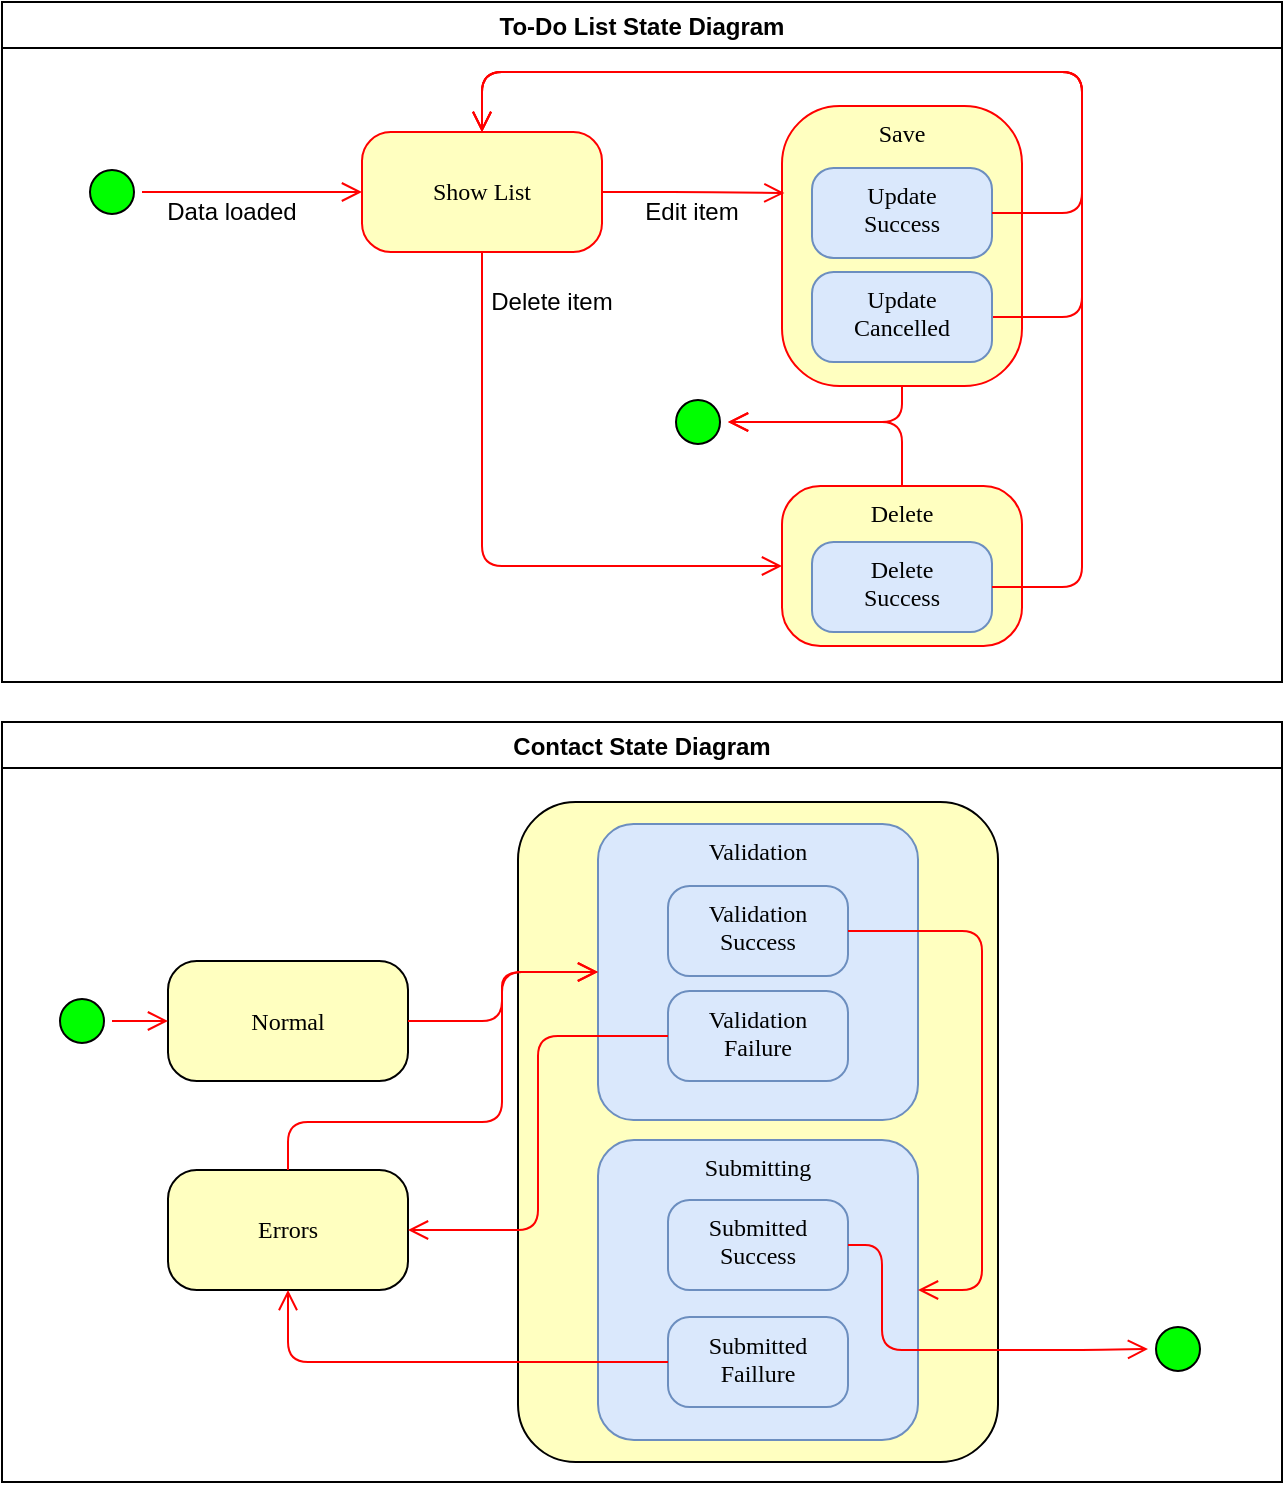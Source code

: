 <mxfile version="26.0.7">
  <diagram name="Page-1" id="58cdce13-f638-feb5-8d6f-7d28b1aa9fa0">
    <mxGraphModel dx="1036" dy="751" grid="1" gridSize="10" guides="1" tooltips="1" connect="1" arrows="1" fold="1" page="1" pageScale="1" pageWidth="1100" pageHeight="850" background="none" math="0" shadow="0">
      <root>
        <mxCell id="0" />
        <mxCell id="1" parent="0" />
        <mxCell id="382b91b5511bd0f7-1" value="" style="ellipse;html=1;shape=startState;fillColor=light-dark(#00ff00, #ededed);strokeColor=default;rounded=1;shadow=0;comic=0;labelBackgroundColor=none;fontFamily=Verdana;fontSize=12;fontColor=#000000;align=center;direction=south;" parent="1" vertex="1">
          <mxGeometry x="130" y="120" width="30" height="30" as="geometry" />
        </mxCell>
        <mxCell id="382b91b5511bd0f7-6" value="Show List" style="rounded=1;whiteSpace=wrap;html=1;arcSize=24;fillColor=#ffffc0;strokeColor=#ff0000;shadow=0;comic=0;labelBackgroundColor=none;fontFamily=Verdana;fontSize=12;fontColor=#000000;align=center;" parent="1" vertex="1">
          <mxGeometry x="270" y="105" width="120" height="60" as="geometry" />
        </mxCell>
        <mxCell id="2a3bc250acf0617d-9" style="edgeStyle=orthogonalEdgeStyle;html=1;labelBackgroundColor=none;endArrow=open;endSize=8;strokeColor=#ff0000;fontFamily=Verdana;fontSize=12;align=left;" parent="1" source="382b91b5511bd0f7-1" target="382b91b5511bd0f7-6" edge="1">
          <mxGeometry relative="1" as="geometry" />
        </mxCell>
        <mxCell id="g83DrFT-0k21BZuROjUB-3" value="Save" style="rounded=1;whiteSpace=wrap;html=1;arcSize=24;fillColor=#ffffc0;strokeColor=#ff0000;shadow=0;comic=0;labelBackgroundColor=none;fontFamily=Verdana;fontSize=12;fontColor=#000000;align=center;verticalAlign=top;" vertex="1" parent="1">
          <mxGeometry x="480" y="92" width="120" height="140" as="geometry" />
        </mxCell>
        <mxCell id="g83DrFT-0k21BZuROjUB-4" value="Data loaded" style="text;html=1;align=center;verticalAlign=middle;whiteSpace=wrap;rounded=0;" vertex="1" parent="1">
          <mxGeometry x="170" y="130" width="70" height="30" as="geometry" />
        </mxCell>
        <mxCell id="g83DrFT-0k21BZuROjUB-5" value="Edit item" style="text;html=1;align=center;verticalAlign=middle;whiteSpace=wrap;rounded=0;" vertex="1" parent="1">
          <mxGeometry x="400" y="130" width="70" height="30" as="geometry" />
        </mxCell>
        <mxCell id="g83DrFT-0k21BZuROjUB-6" style="edgeStyle=orthogonalEdgeStyle;html=1;labelBackgroundColor=none;endArrow=open;endSize=8;strokeColor=#ff0000;fontFamily=Verdana;fontSize=12;align=left;exitX=1;exitY=0.5;exitDx=0;exitDy=0;entryX=0.01;entryY=0.311;entryDx=0;entryDy=0;entryPerimeter=0;" edge="1" parent="1" source="382b91b5511bd0f7-6" target="g83DrFT-0k21BZuROjUB-3">
          <mxGeometry relative="1" as="geometry">
            <mxPoint x="400" y="175" as="sourcePoint" />
            <mxPoint x="480" y="135" as="targetPoint" />
          </mxGeometry>
        </mxCell>
        <mxCell id="g83DrFT-0k21BZuROjUB-9" value="Update&lt;div&gt;Success&lt;/div&gt;" style="rounded=1;whiteSpace=wrap;html=1;arcSize=24;fillColor=#dae8fc;strokeColor=#6c8ebf;shadow=0;comic=0;labelBackgroundColor=none;fontFamily=Verdana;fontSize=12;align=center;verticalAlign=top;" vertex="1" parent="1">
          <mxGeometry x="495" y="123" width="90" height="45" as="geometry" />
        </mxCell>
        <mxCell id="g83DrFT-0k21BZuROjUB-10" style="edgeStyle=orthogonalEdgeStyle;html=1;labelBackgroundColor=none;endArrow=open;endSize=8;strokeColor=#ff0000;fontFamily=Verdana;fontSize=12;align=left;exitX=1;exitY=0.5;exitDx=0;exitDy=0;entryX=0.5;entryY=0;entryDx=0;entryDy=0;" edge="1" parent="1" source="g83DrFT-0k21BZuROjUB-9" target="382b91b5511bd0f7-6">
          <mxGeometry relative="1" as="geometry">
            <mxPoint x="600" y="134.5" as="sourcePoint" />
            <mxPoint x="710" y="134.5" as="targetPoint" />
            <Array as="points">
              <mxPoint x="630" y="146" />
              <mxPoint x="630" y="75" />
              <mxPoint x="330" y="75" />
            </Array>
          </mxGeometry>
        </mxCell>
        <mxCell id="g83DrFT-0k21BZuROjUB-11" style="edgeStyle=orthogonalEdgeStyle;html=1;labelBackgroundColor=none;endArrow=open;endSize=8;strokeColor=#ff0000;fontFamily=Verdana;fontSize=12;align=left;entryX=0.5;entryY=0;entryDx=0;entryDy=0;exitX=1;exitY=0.5;exitDx=0;exitDy=0;" edge="1" parent="1" source="g83DrFT-0k21BZuROjUB-16" target="382b91b5511bd0f7-6">
          <mxGeometry relative="1" as="geometry">
            <mxPoint x="600" y="224.5" as="sourcePoint" />
            <mxPoint x="710" y="224.5" as="targetPoint" />
            <Array as="points">
              <mxPoint x="630" y="198" />
              <mxPoint x="630" y="75" />
              <mxPoint x="330" y="75" />
            </Array>
          </mxGeometry>
        </mxCell>
        <mxCell id="g83DrFT-0k21BZuROjUB-13" value="Delete" style="rounded=1;whiteSpace=wrap;html=1;arcSize=24;fillColor=#ffffc0;strokeColor=#ff0000;shadow=0;comic=0;labelBackgroundColor=none;fontFamily=Verdana;fontSize=12;fontColor=#000000;align=center;verticalAlign=top;" vertex="1" parent="1">
          <mxGeometry x="480" y="282" width="120" height="80" as="geometry" />
        </mxCell>
        <mxCell id="g83DrFT-0k21BZuROjUB-14" value="Delete&lt;div&gt;Success&lt;/div&gt;" style="rounded=1;whiteSpace=wrap;html=1;arcSize=24;fillColor=#dae8fc;strokeColor=#6c8ebf;shadow=0;comic=0;labelBackgroundColor=none;fontFamily=Verdana;fontSize=12;align=center;verticalAlign=top;" vertex="1" parent="1">
          <mxGeometry x="495" y="310" width="90" height="45" as="geometry" />
        </mxCell>
        <mxCell id="g83DrFT-0k21BZuROjUB-15" style="edgeStyle=orthogonalEdgeStyle;html=1;labelBackgroundColor=none;endArrow=open;endSize=8;strokeColor=#ff0000;fontFamily=Verdana;fontSize=12;align=left;exitX=0.5;exitY=1;exitDx=0;exitDy=0;entryX=0;entryY=0.5;entryDx=0;entryDy=0;" edge="1" parent="1" source="382b91b5511bd0f7-6" target="g83DrFT-0k21BZuROjUB-13">
          <mxGeometry relative="1" as="geometry">
            <mxPoint x="400" y="165" as="sourcePoint" />
            <mxPoint x="490" y="165" as="targetPoint" />
          </mxGeometry>
        </mxCell>
        <mxCell id="g83DrFT-0k21BZuROjUB-16" value="Update&lt;div&gt;Cancelled&lt;/div&gt;" style="rounded=1;whiteSpace=wrap;html=1;arcSize=24;fillColor=#dae8fc;strokeColor=#6c8ebf;shadow=0;comic=0;labelBackgroundColor=none;fontFamily=Verdana;fontSize=12;align=center;verticalAlign=top;" vertex="1" parent="1">
          <mxGeometry x="495" y="175" width="90" height="45" as="geometry" />
        </mxCell>
        <mxCell id="g83DrFT-0k21BZuROjUB-17" value="Delete item" style="text;html=1;align=center;verticalAlign=middle;whiteSpace=wrap;rounded=0;" vertex="1" parent="1">
          <mxGeometry x="330" y="175" width="70" height="30" as="geometry" />
        </mxCell>
        <mxCell id="g83DrFT-0k21BZuROjUB-19" style="edgeStyle=orthogonalEdgeStyle;html=1;labelBackgroundColor=none;endArrow=open;endSize=8;strokeColor=#ff0000;fontFamily=Verdana;fontSize=12;align=left;exitX=0.5;exitY=1;exitDx=0;exitDy=0;" edge="1" parent="1" source="g83DrFT-0k21BZuROjUB-3" target="g83DrFT-0k21BZuROjUB-18">
          <mxGeometry relative="1" as="geometry">
            <mxPoint x="520" y="259.5" as="sourcePoint" />
            <mxPoint x="690" y="250" as="targetPoint" />
            <Array as="points">
              <mxPoint x="540" y="250" />
            </Array>
          </mxGeometry>
        </mxCell>
        <mxCell id="g83DrFT-0k21BZuROjUB-22" style="edgeStyle=orthogonalEdgeStyle;html=1;labelBackgroundColor=none;endArrow=open;endSize=8;strokeColor=#ff0000;fontFamily=Verdana;fontSize=12;align=left;exitX=0.5;exitY=0;exitDx=0;exitDy=0;entryX=0.5;entryY=0;entryDx=0;entryDy=0;" edge="1" parent="1" source="g83DrFT-0k21BZuROjUB-13" target="g83DrFT-0k21BZuROjUB-18">
          <mxGeometry relative="1" as="geometry">
            <mxPoint x="550" y="177" as="sourcePoint" />
            <mxPoint x="540" y="244" as="targetPoint" />
            <Array as="points">
              <mxPoint x="540" y="250" />
            </Array>
          </mxGeometry>
        </mxCell>
        <mxCell id="g83DrFT-0k21BZuROjUB-23" style="edgeStyle=orthogonalEdgeStyle;html=1;labelBackgroundColor=none;endArrow=open;endSize=8;strokeColor=#ff0000;fontFamily=Verdana;fontSize=12;align=left;entryX=0.5;entryY=0;entryDx=0;entryDy=0;exitX=1;exitY=0.5;exitDx=0;exitDy=0;" edge="1" parent="1" source="g83DrFT-0k21BZuROjUB-14" target="382b91b5511bd0f7-6">
          <mxGeometry relative="1" as="geometry">
            <mxPoint x="595" y="208" as="sourcePoint" />
            <mxPoint x="340" y="115" as="targetPoint" />
            <Array as="points">
              <mxPoint x="630" y="333" />
              <mxPoint x="630" y="75" />
              <mxPoint x="330" y="75" />
            </Array>
          </mxGeometry>
        </mxCell>
        <mxCell id="g83DrFT-0k21BZuROjUB-24" value="To-Do List State Diagram" style="swimlane;" vertex="1" parent="1">
          <mxGeometry x="90" y="40" width="640" height="340" as="geometry">
            <mxRectangle x="430" y="190" width="90" height="30" as="alternateBounds" />
          </mxGeometry>
        </mxCell>
        <mxCell id="g83DrFT-0k21BZuROjUB-18" value="" style="ellipse;html=1;shape=startState;fillColor=light-dark(#00ff00, #ededed);strokeColor=default;rounded=1;shadow=0;comic=0;labelBackgroundColor=none;fontFamily=Verdana;fontSize=12;fontColor=#000000;align=center;direction=south;perimeterSpacing=0;" vertex="1" parent="g83DrFT-0k21BZuROjUB-24">
          <mxGeometry x="333" y="195" width="30" height="30" as="geometry" />
        </mxCell>
        <mxCell id="g83DrFT-0k21BZuROjUB-25" value="Contact State Diagram" style="swimlane;" vertex="1" parent="1">
          <mxGeometry x="90" y="400" width="640" height="380" as="geometry">
            <mxRectangle x="430" y="190" width="90" height="30" as="alternateBounds" />
          </mxGeometry>
        </mxCell>
        <mxCell id="g83DrFT-0k21BZuROjUB-59" value="" style="rounded=1;whiteSpace=wrap;html=1;arcSize=12;fillColor=#ffffc0;strokeColor=#000000;shadow=0;comic=0;labelBackgroundColor=none;fontFamily=Verdana;fontSize=12;fontColor=#000000;align=center;" vertex="1" parent="g83DrFT-0k21BZuROjUB-25">
          <mxGeometry x="258" y="40" width="240" height="330" as="geometry" />
        </mxCell>
        <mxCell id="g83DrFT-0k21BZuROjUB-58" value="Submitting" style="rounded=1;whiteSpace=wrap;html=1;arcSize=12;fillColor=#dae8fc;strokeColor=#6c8ebf;shadow=0;comic=0;labelBackgroundColor=none;fontFamily=Verdana;fontSize=12;align=center;verticalAlign=top;" vertex="1" parent="g83DrFT-0k21BZuROjUB-25">
          <mxGeometry x="298" y="209" width="160" height="150" as="geometry" />
        </mxCell>
        <mxCell id="g83DrFT-0k21BZuROjUB-26" value="" style="ellipse;html=1;shape=startState;fillColor=light-dark(#00ff00, #ededed);strokeColor=default;rounded=1;shadow=0;comic=0;labelBackgroundColor=none;fontFamily=Verdana;fontSize=12;fontColor=#000000;align=center;direction=south;" vertex="1" parent="g83DrFT-0k21BZuROjUB-25">
          <mxGeometry x="25" y="134.5" width="30" height="30" as="geometry" />
        </mxCell>
        <mxCell id="g83DrFT-0k21BZuROjUB-27" value="Normal" style="rounded=1;whiteSpace=wrap;html=1;arcSize=24;fillColor=#ffffc0;strokeColor=#000000;shadow=0;comic=0;labelBackgroundColor=none;fontFamily=Verdana;fontSize=12;fontColor=#000000;align=center;" vertex="1" parent="g83DrFT-0k21BZuROjUB-25">
          <mxGeometry x="83" y="119.5" width="120" height="60" as="geometry" />
        </mxCell>
        <mxCell id="g83DrFT-0k21BZuROjUB-28" style="edgeStyle=orthogonalEdgeStyle;html=1;labelBackgroundColor=none;endArrow=open;endSize=8;strokeColor=#ff0000;fontFamily=Verdana;fontSize=12;align=left;entryX=0;entryY=0.5;entryDx=0;entryDy=0;" edge="1" parent="g83DrFT-0k21BZuROjUB-25" source="g83DrFT-0k21BZuROjUB-26" target="g83DrFT-0k21BZuROjUB-27">
          <mxGeometry relative="1" as="geometry">
            <mxPoint x="60" y="150.5" as="sourcePoint" />
            <mxPoint x="80" y="151" as="targetPoint" />
          </mxGeometry>
        </mxCell>
        <mxCell id="g83DrFT-0k21BZuROjUB-47" value="Errors" style="rounded=1;whiteSpace=wrap;html=1;arcSize=24;fillColor=#ffffc0;strokeColor=#000000;shadow=0;comic=0;labelBackgroundColor=none;fontFamily=Verdana;fontSize=12;fontColor=#000000;align=center;" vertex="1" parent="g83DrFT-0k21BZuROjUB-25">
          <mxGeometry x="83" y="224" width="120" height="60" as="geometry" />
        </mxCell>
        <mxCell id="g83DrFT-0k21BZuROjUB-39" value="Submitted&lt;div&gt;Success&lt;/div&gt;" style="rounded=1;whiteSpace=wrap;html=1;arcSize=24;fillColor=#dae8fc;strokeColor=#6c8ebf;shadow=0;comic=0;labelBackgroundColor=none;fontFamily=Verdana;fontSize=12;align=center;verticalAlign=top;" vertex="1" parent="g83DrFT-0k21BZuROjUB-25">
          <mxGeometry x="333" y="239" width="90" height="45" as="geometry" />
        </mxCell>
        <mxCell id="g83DrFT-0k21BZuROjUB-49" value="Submitted&lt;div&gt;Faillure&lt;/div&gt;" style="rounded=1;whiteSpace=wrap;html=1;arcSize=24;fillColor=#dae8fc;strokeColor=#6c8ebf;shadow=0;comic=0;labelBackgroundColor=none;fontFamily=Verdana;fontSize=12;align=center;verticalAlign=top;" vertex="1" parent="g83DrFT-0k21BZuROjUB-25">
          <mxGeometry x="333" y="297.5" width="90" height="45" as="geometry" />
        </mxCell>
        <mxCell id="g83DrFT-0k21BZuROjUB-52" value="Validation" style="rounded=1;whiteSpace=wrap;html=1;arcSize=12;fillColor=#dae8fc;strokeColor=#6c8ebf;shadow=0;comic=0;labelBackgroundColor=none;fontFamily=Verdana;fontSize=12;align=center;verticalAlign=top;" vertex="1" parent="g83DrFT-0k21BZuROjUB-25">
          <mxGeometry x="298" y="51" width="160" height="148" as="geometry" />
        </mxCell>
        <mxCell id="g83DrFT-0k21BZuROjUB-33" value="Validation&lt;div&gt;Success&lt;/div&gt;" style="rounded=1;whiteSpace=wrap;html=1;arcSize=24;fillColor=#dae8fc;strokeColor=#6c8ebf;shadow=0;comic=0;labelBackgroundColor=none;fontFamily=Verdana;fontSize=12;align=center;verticalAlign=top;" vertex="1" parent="g83DrFT-0k21BZuROjUB-25">
          <mxGeometry x="333" y="82" width="90" height="45" as="geometry" />
        </mxCell>
        <mxCell id="g83DrFT-0k21BZuROjUB-48" value="Validation&lt;div&gt;Failure&lt;/div&gt;" style="rounded=1;whiteSpace=wrap;html=1;arcSize=24;fillColor=#dae8fc;strokeColor=#6c8ebf;shadow=0;comic=0;labelBackgroundColor=none;fontFamily=Verdana;fontSize=12;align=center;verticalAlign=top;" vertex="1" parent="g83DrFT-0k21BZuROjUB-25">
          <mxGeometry x="333" y="134.5" width="90" height="45" as="geometry" />
        </mxCell>
        <mxCell id="g83DrFT-0k21BZuROjUB-60" style="edgeStyle=orthogonalEdgeStyle;html=1;labelBackgroundColor=none;endArrow=open;endSize=8;strokeColor=#ff0000;fontFamily=Verdana;fontSize=12;align=left;exitX=1;exitY=0.5;exitDx=0;exitDy=0;entryX=0;entryY=0.5;entryDx=0;entryDy=0;" edge="1" parent="g83DrFT-0k21BZuROjUB-25" source="g83DrFT-0k21BZuROjUB-27" target="g83DrFT-0k21BZuROjUB-52">
          <mxGeometry relative="1" as="geometry">
            <mxPoint x="48" y="160.5" as="sourcePoint" />
            <mxPoint x="256" y="190" as="targetPoint" />
            <Array as="points">
              <mxPoint x="250" y="150" />
              <mxPoint x="250" y="125" />
            </Array>
          </mxGeometry>
        </mxCell>
        <mxCell id="g83DrFT-0k21BZuROjUB-61" style="edgeStyle=orthogonalEdgeStyle;html=1;labelBackgroundColor=none;endArrow=open;endSize=8;strokeColor=#ff0000;fontFamily=Verdana;fontSize=12;align=left;entryX=1;entryY=0.5;entryDx=0;entryDy=0;exitX=1;exitY=0.5;exitDx=0;exitDy=0;" edge="1" parent="g83DrFT-0k21BZuROjUB-25" source="g83DrFT-0k21BZuROjUB-33" target="g83DrFT-0k21BZuROjUB-58">
          <mxGeometry relative="1" as="geometry">
            <mxPoint x="530" y="134.5" as="sourcePoint" />
            <mxPoint x="587" y="174.5" as="targetPoint" />
            <Array as="points">
              <mxPoint x="490" y="105" />
              <mxPoint x="490" y="284" />
            </Array>
          </mxGeometry>
        </mxCell>
        <mxCell id="g83DrFT-0k21BZuROjUB-62" style="edgeStyle=orthogonalEdgeStyle;html=1;labelBackgroundColor=none;endArrow=open;endSize=8;strokeColor=#ff0000;fontFamily=Verdana;fontSize=12;align=left;entryX=1;entryY=0.5;entryDx=0;entryDy=0;exitX=0;exitY=0.5;exitDx=0;exitDy=0;" edge="1" parent="g83DrFT-0k21BZuROjUB-25" source="g83DrFT-0k21BZuROjUB-48" target="g83DrFT-0k21BZuROjUB-47">
          <mxGeometry relative="1" as="geometry">
            <mxPoint x="213" y="160" as="sourcePoint" />
            <mxPoint x="270" y="200" as="targetPoint" />
          </mxGeometry>
        </mxCell>
        <mxCell id="g83DrFT-0k21BZuROjUB-63" style="edgeStyle=orthogonalEdgeStyle;html=1;labelBackgroundColor=none;endArrow=open;endSize=8;strokeColor=#ff0000;fontFamily=Verdana;fontSize=12;align=left;entryX=0;entryY=0.5;entryDx=0;entryDy=0;exitX=0.5;exitY=0;exitDx=0;exitDy=0;" edge="1" parent="g83DrFT-0k21BZuROjUB-25" source="g83DrFT-0k21BZuROjUB-47" target="g83DrFT-0k21BZuROjUB-52">
          <mxGeometry relative="1" as="geometry">
            <mxPoint x="223" y="170" as="sourcePoint" />
            <mxPoint x="280" y="210" as="targetPoint" />
            <Array as="points">
              <mxPoint x="143" y="200" />
              <mxPoint x="250" y="200" />
              <mxPoint x="250" y="125" />
            </Array>
          </mxGeometry>
        </mxCell>
        <mxCell id="g83DrFT-0k21BZuROjUB-64" style="edgeStyle=orthogonalEdgeStyle;html=1;labelBackgroundColor=none;endArrow=open;endSize=8;strokeColor=#ff0000;fontFamily=Verdana;fontSize=12;align=left;entryX=0.5;entryY=1;entryDx=0;entryDy=0;" edge="1" parent="g83DrFT-0k21BZuROjUB-25" source="g83DrFT-0k21BZuROjUB-49" target="g83DrFT-0k21BZuROjUB-47">
          <mxGeometry relative="1" as="geometry">
            <mxPoint x="233" y="180" as="sourcePoint" />
            <mxPoint x="290" y="220" as="targetPoint" />
          </mxGeometry>
        </mxCell>
        <mxCell id="g83DrFT-0k21BZuROjUB-65" value="" style="ellipse;html=1;shape=startState;fillColor=light-dark(#00ff00, #ededed);strokeColor=default;rounded=1;shadow=0;comic=0;labelBackgroundColor=none;fontFamily=Verdana;fontSize=12;fontColor=#000000;align=center;direction=south;" vertex="1" parent="g83DrFT-0k21BZuROjUB-25">
          <mxGeometry x="573" y="298.5" width="30" height="30" as="geometry" />
        </mxCell>
        <mxCell id="g83DrFT-0k21BZuROjUB-66" style="edgeStyle=orthogonalEdgeStyle;html=1;labelBackgroundColor=none;endArrow=open;endSize=8;strokeColor=#ff0000;fontFamily=Verdana;fontSize=12;align=left;exitX=1;exitY=0.5;exitDx=0;exitDy=0;entryX=0.5;entryY=1;entryDx=0;entryDy=0;" edge="1" parent="g83DrFT-0k21BZuROjUB-25" source="g83DrFT-0k21BZuROjUB-39" target="g83DrFT-0k21BZuROjUB-65">
          <mxGeometry relative="1" as="geometry">
            <mxPoint x="510" y="330" as="sourcePoint" />
            <mxPoint x="563" y="370" as="targetPoint" />
            <Array as="points">
              <mxPoint x="440" y="262" />
              <mxPoint x="440" y="314" />
              <mxPoint x="540" y="314" />
            </Array>
          </mxGeometry>
        </mxCell>
      </root>
    </mxGraphModel>
  </diagram>
</mxfile>
